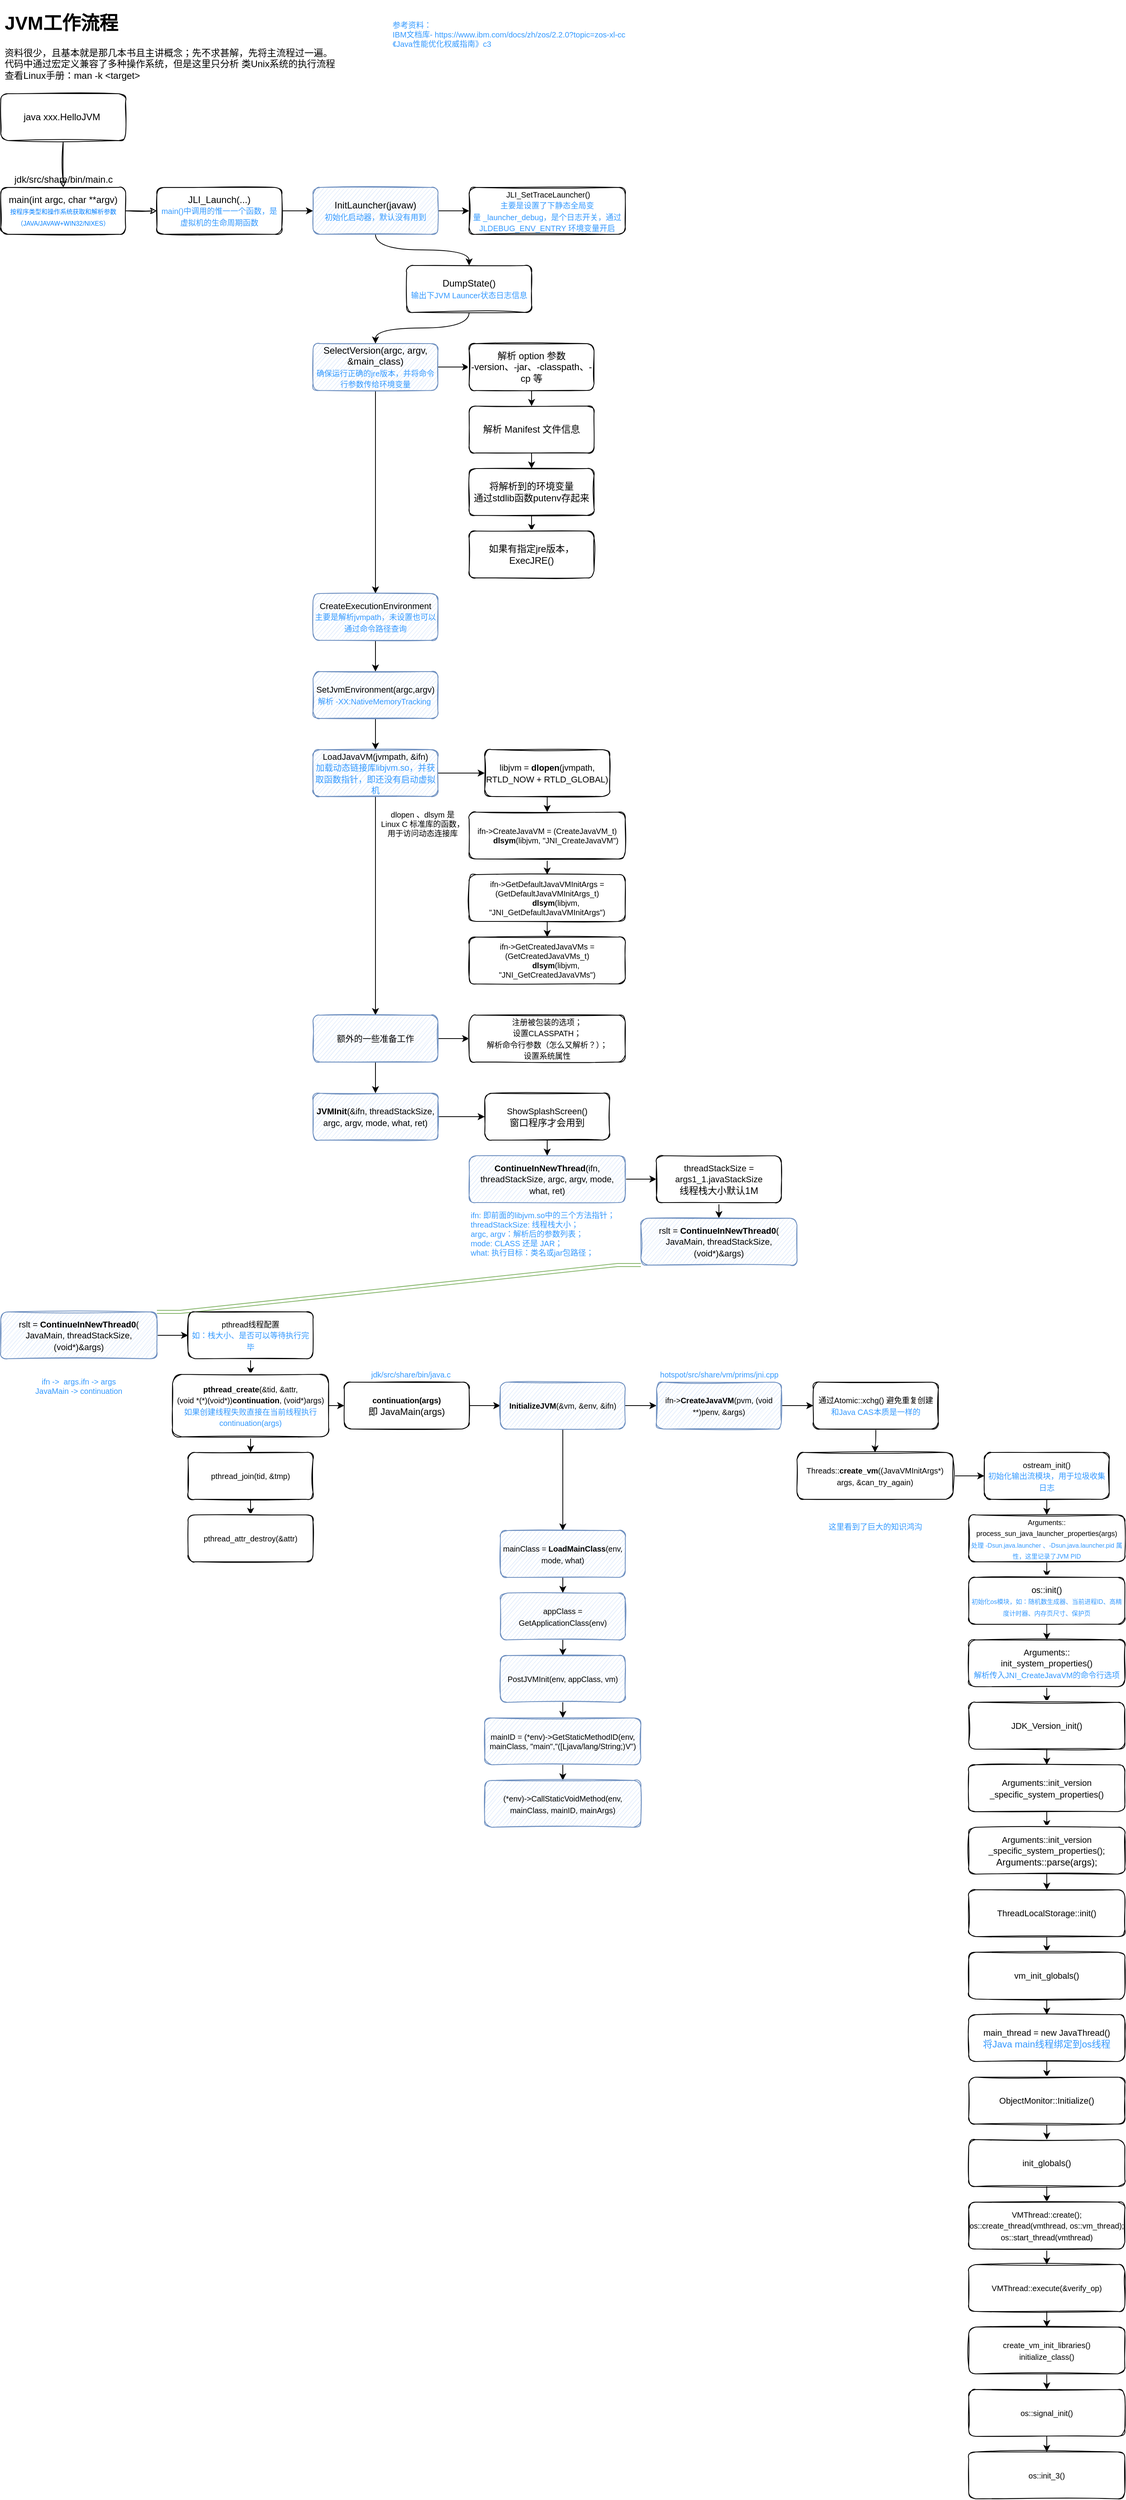 <mxfile version="16.1.2" type="device"><diagram id="MZvXR-Jxn0Bu9DOS_bJB" name="第 1 页"><mxGraphModel dx="1102" dy="905" grid="1" gridSize="10" guides="1" tooltips="1" connect="1" arrows="1" fold="1" page="1" pageScale="1" pageWidth="827" pageHeight="1169" math="0" shadow="0"><root><mxCell id="0"/><mxCell id="1" parent="0"/><mxCell id="g1zy_RDRD8Yh4zfDbjgS-3" value="" style="edgeStyle=orthogonalEdgeStyle;rounded=0;sketch=1;orthogonalLoop=1;jettySize=auto;html=1;" parent="1" source="g1zy_RDRD8Yh4zfDbjgS-1" target="g1zy_RDRD8Yh4zfDbjgS-2" edge="1"><mxGeometry relative="1" as="geometry"/></mxCell><mxCell id="g1zy_RDRD8Yh4zfDbjgS-1" value="main(int argc, char **argv)&lt;br&gt;&lt;font style=&quot;font-size: 8px&quot; color=&quot;#007fff&quot;&gt;按程序类型和操作系统获取和解析&lt;/font&gt;&lt;span style=&quot;color: rgb(0 , 127 , 255) ; font-size: 8px&quot;&gt;参数&lt;/span&gt;&lt;font style=&quot;font-size: 8px&quot; color=&quot;#007fff&quot;&gt;（JAVA/JAVAW+WIN32/NIXES）&lt;/font&gt;" style="rounded=1;whiteSpace=wrap;html=1;sketch=1;" parent="1" vertex="1"><mxGeometry x="40" y="240" width="160" height="60" as="geometry"/></mxCell><mxCell id="YcsfyQ-IzNQPGRHsgkO8-3" value="" style="edgeStyle=orthogonalEdgeStyle;rounded=0;orthogonalLoop=1;jettySize=auto;html=1;fontSize=10;fontColor=#3399FF;" parent="1" source="g1zy_RDRD8Yh4zfDbjgS-2" target="YcsfyQ-IzNQPGRHsgkO8-2" edge="1"><mxGeometry relative="1" as="geometry"/></mxCell><mxCell id="g1zy_RDRD8Yh4zfDbjgS-2" value="JLI_Launch(...)&lt;br&gt;&lt;font color=&quot;#3399ff&quot; style=&quot;font-size: 10px&quot;&gt;main()中调用的惟一一个函数，是虚拟机的生命周期函数&lt;/font&gt;" style="rounded=1;whiteSpace=wrap;html=1;sketch=1;" parent="1" vertex="1"><mxGeometry x="240" y="240" width="160" height="60" as="geometry"/></mxCell><mxCell id="g1zy_RDRD8Yh4zfDbjgS-4" value="jdk/src/share/bin/main.c" style="text;html=1;align=center;verticalAlign=middle;resizable=0;points=[];autosize=1;strokeColor=none;fillColor=none;" parent="1" vertex="1"><mxGeometry x="50" y="220" width="140" height="20" as="geometry"/></mxCell><mxCell id="g1zy_RDRD8Yh4zfDbjgS-8" style="edgeStyle=orthogonalEdgeStyle;rounded=0;sketch=1;orthogonalLoop=1;jettySize=auto;html=1;exitX=0.5;exitY=1;exitDx=0;exitDy=0;entryX=0.5;entryY=0;entryDx=0;entryDy=0;" parent="1" source="g1zy_RDRD8Yh4zfDbjgS-7" target="g1zy_RDRD8Yh4zfDbjgS-1" edge="1"><mxGeometry relative="1" as="geometry"/></mxCell><mxCell id="g1zy_RDRD8Yh4zfDbjgS-7" value="java xxx.HelloJVM&amp;nbsp;" style="rounded=1;whiteSpace=wrap;html=1;sketch=1;" parent="1" vertex="1"><mxGeometry x="40" y="120" width="160" height="60" as="geometry"/></mxCell><mxCell id="YcsfyQ-IzNQPGRHsgkO8-1" value="&lt;h1&gt;JVM工作流程&lt;/h1&gt;&lt;p&gt;资料很少，且基本就是那几本书且主讲概念；先不求甚解，先将主流程过一遍。&lt;br&gt;代码中通过宏定义兼容了多种操作系统，但是这里只分析 类Unix系统的执行流程&lt;br&gt;查看Linux手册：man -k &amp;lt;target&amp;gt;&lt;/p&gt;" style="text;html=1;strokeColor=none;fillColor=none;spacing=5;spacingTop=-20;whiteSpace=wrap;overflow=hidden;rounded=0;" parent="1" vertex="1"><mxGeometry x="40" y="10" width="480" height="100" as="geometry"/></mxCell><mxCell id="YcsfyQ-IzNQPGRHsgkO8-6" value="" style="edgeStyle=orthogonalEdgeStyle;rounded=0;orthogonalLoop=1;jettySize=auto;html=1;fontSize=10;fontColor=#3399FF;curved=1;" parent="1" source="YcsfyQ-IzNQPGRHsgkO8-2" target="YcsfyQ-IzNQPGRHsgkO8-5" edge="1"><mxGeometry relative="1" as="geometry"/></mxCell><mxCell id="YcsfyQ-IzNQPGRHsgkO8-8" value="" style="edgeStyle=orthogonalEdgeStyle;rounded=0;orthogonalLoop=1;jettySize=auto;html=1;fontSize=10;fontColor=#3399FF;" parent="1" source="YcsfyQ-IzNQPGRHsgkO8-2" target="YcsfyQ-IzNQPGRHsgkO8-7" edge="1"><mxGeometry relative="1" as="geometry"/></mxCell><mxCell id="YcsfyQ-IzNQPGRHsgkO8-2" value="InitLauncher(javaw)&lt;br&gt;&lt;font style=&quot;font-size: 10px&quot; color=&quot;#3399ff&quot;&gt;初始化启动器，默认没有用到&lt;/font&gt;" style="rounded=1;whiteSpace=wrap;html=1;sketch=1;fillColor=#dae8fc;strokeColor=#6c8ebf;" parent="1" vertex="1"><mxGeometry x="440" y="240" width="160" height="60" as="geometry"/></mxCell><mxCell id="YcsfyQ-IzNQPGRHsgkO8-10" value="" style="edgeStyle=orthogonalEdgeStyle;curved=1;rounded=0;orthogonalLoop=1;jettySize=auto;html=1;fontSize=10;fontColor=#3399FF;" parent="1" source="YcsfyQ-IzNQPGRHsgkO8-5" target="YcsfyQ-IzNQPGRHsgkO8-9" edge="1"><mxGeometry relative="1" as="geometry"/></mxCell><mxCell id="YcsfyQ-IzNQPGRHsgkO8-5" value="DumpState()&lt;br&gt;&lt;font color=&quot;#3399ff&quot; style=&quot;font-size: 10px&quot;&gt;输出下JVM Launcer状态日志信息&lt;/font&gt;" style="rounded=1;whiteSpace=wrap;html=1;sketch=1;" parent="1" vertex="1"><mxGeometry x="560" y="340" width="160" height="60" as="geometry"/></mxCell><mxCell id="YcsfyQ-IzNQPGRHsgkO8-7" value="&lt;font style=&quot;font-size: 10px&quot;&gt;&amp;nbsp;JLI_SetTraceLauncher()&lt;br&gt;&lt;font color=&quot;#3399ff&quot; style=&quot;font-size: 10px&quot;&gt;&lt;span&gt;主要是设置了下静态全局变量&amp;nbsp;&lt;/span&gt;&lt;span&gt;_launcher_debug，是个日志开关，通过&lt;/span&gt;&lt;span&gt;JLDEBUG_ENV_ENTRY 环境变量开启&lt;/span&gt;&lt;/font&gt;&lt;br&gt;&lt;/font&gt;" style="rounded=1;whiteSpace=wrap;html=1;sketch=1;" parent="1" vertex="1"><mxGeometry x="640" y="240" width="200" height="60" as="geometry"/></mxCell><mxCell id="vmt3SWiiZH9HIPVWlr9v-2" value="" style="edgeStyle=orthogonalEdgeStyle;rounded=0;orthogonalLoop=1;jettySize=auto;html=1;curved=1;" edge="1" parent="1" source="YcsfyQ-IzNQPGRHsgkO8-9" target="vmt3SWiiZH9HIPVWlr9v-1"><mxGeometry relative="1" as="geometry"/></mxCell><mxCell id="vmt3SWiiZH9HIPVWlr9v-10" value="" style="edgeStyle=orthogonalEdgeStyle;curved=1;rounded=0;orthogonalLoop=1;jettySize=auto;html=1;" edge="1" parent="1" source="YcsfyQ-IzNQPGRHsgkO8-9" target="vmt3SWiiZH9HIPVWlr9v-9"><mxGeometry relative="1" as="geometry"/></mxCell><mxCell id="YcsfyQ-IzNQPGRHsgkO8-9" value="SelectVersion(argc, argv, &amp;amp;main_class)&lt;br&gt;&lt;font color=&quot;#3399ff&quot;&gt;&lt;span style=&quot;font-size: 10px&quot;&gt;确保运行正确的jre版本，并将命令行参数传给环境变量&lt;/span&gt;&lt;/font&gt;" style="rounded=1;whiteSpace=wrap;html=1;sketch=1;fillColor=#dae8fc;strokeColor=#6c8ebf;" parent="1" vertex="1"><mxGeometry x="440" y="440" width="160" height="60" as="geometry"/></mxCell><mxCell id="vmt3SWiiZH9HIPVWlr9v-4" value="" style="edgeStyle=orthogonalEdgeStyle;rounded=0;orthogonalLoop=1;jettySize=auto;html=1;curved=1;" edge="1" parent="1" source="vmt3SWiiZH9HIPVWlr9v-1" target="vmt3SWiiZH9HIPVWlr9v-3"><mxGeometry relative="1" as="geometry"/></mxCell><mxCell id="vmt3SWiiZH9HIPVWlr9v-1" value="解析 option 参数&lt;br&gt;-version、-jar、-classpath、-cp 等" style="rounded=1;whiteSpace=wrap;html=1;sketch=1;" vertex="1" parent="1"><mxGeometry x="640" y="440" width="160" height="60" as="geometry"/></mxCell><mxCell id="vmt3SWiiZH9HIPVWlr9v-6" value="" style="edgeStyle=orthogonalEdgeStyle;curved=1;rounded=0;orthogonalLoop=1;jettySize=auto;html=1;" edge="1" parent="1" source="vmt3SWiiZH9HIPVWlr9v-3" target="vmt3SWiiZH9HIPVWlr9v-5"><mxGeometry relative="1" as="geometry"/></mxCell><mxCell id="vmt3SWiiZH9HIPVWlr9v-3" value="解析 Manifest 文件信息" style="rounded=1;whiteSpace=wrap;html=1;sketch=1;" vertex="1" parent="1"><mxGeometry x="640" y="520" width="160" height="60" as="geometry"/></mxCell><mxCell id="vmt3SWiiZH9HIPVWlr9v-8" value="" style="edgeStyle=orthogonalEdgeStyle;curved=1;rounded=0;orthogonalLoop=1;jettySize=auto;html=1;" edge="1" parent="1" source="vmt3SWiiZH9HIPVWlr9v-5" target="vmt3SWiiZH9HIPVWlr9v-7"><mxGeometry relative="1" as="geometry"/></mxCell><mxCell id="vmt3SWiiZH9HIPVWlr9v-5" value="将解析到的环境变量&lt;br&gt;通过stdlib函数putenv存起来" style="rounded=1;whiteSpace=wrap;html=1;sketch=1;" vertex="1" parent="1"><mxGeometry x="640" y="600" width="160" height="60" as="geometry"/></mxCell><mxCell id="vmt3SWiiZH9HIPVWlr9v-7" value="如果有指定jre版本，ExecJRE()" style="rounded=1;whiteSpace=wrap;html=1;sketch=1;" vertex="1" parent="1"><mxGeometry x="640" y="680" width="160" height="60" as="geometry"/></mxCell><mxCell id="vmt3SWiiZH9HIPVWlr9v-12" value="" style="edgeStyle=orthogonalEdgeStyle;curved=1;rounded=0;orthogonalLoop=1;jettySize=auto;html=1;fontSize=11;" edge="1" parent="1" source="vmt3SWiiZH9HIPVWlr9v-9" target="vmt3SWiiZH9HIPVWlr9v-11"><mxGeometry relative="1" as="geometry"/></mxCell><mxCell id="vmt3SWiiZH9HIPVWlr9v-9" value="&lt;font&gt;&lt;span style=&quot;font-size: 11px&quot;&gt;CreateExecutionEnvironment&lt;/span&gt;&lt;br&gt;&lt;font color=&quot;#3399ff&quot; style=&quot;font-size: 10px&quot;&gt;主要是解析jvmpath，未设置也可以通过命令路径查询&lt;/font&gt;&lt;br&gt;&lt;/font&gt;" style="rounded=1;whiteSpace=wrap;html=1;sketch=1;fillColor=#dae8fc;strokeColor=#6c8ebf;" vertex="1" parent="1"><mxGeometry x="440" y="760" width="160" height="60" as="geometry"/></mxCell><mxCell id="vmt3SWiiZH9HIPVWlr9v-14" value="" style="edgeStyle=orthogonalEdgeStyle;curved=1;rounded=0;orthogonalLoop=1;jettySize=auto;html=1;fontSize=11;" edge="1" parent="1" source="vmt3SWiiZH9HIPVWlr9v-11" target="vmt3SWiiZH9HIPVWlr9v-13"><mxGeometry relative="1" as="geometry"/></mxCell><mxCell id="vmt3SWiiZH9HIPVWlr9v-11" value="&lt;font style=&quot;font-size: 10px&quot;&gt;&lt;font style=&quot;font-size: 10px&quot;&gt;&lt;span style=&quot;font-size: 11px&quot;&gt;SetJvmEnvironment(argc,argv)&lt;br&gt;&lt;/span&gt;&lt;font color=&quot;#3399ff&quot; style=&quot;font-size: 10px&quot;&gt;&lt;span&gt;解析&amp;nbsp;&lt;/span&gt;&lt;/font&gt;&lt;/font&gt;&lt;font color=&quot;#3399ff&quot; style=&quot;font-size: 10px&quot;&gt;&lt;span&gt;-XX:NativeMemoryTracking&amp;nbsp;&lt;/span&gt;&lt;/font&gt;&lt;br&gt;&lt;/font&gt;" style="rounded=1;whiteSpace=wrap;html=1;sketch=1;fillColor=#dae8fc;strokeColor=#6c8ebf;" vertex="1" parent="1"><mxGeometry x="440" y="860" width="160" height="60" as="geometry"/></mxCell><mxCell id="vmt3SWiiZH9HIPVWlr9v-16" value="" style="edgeStyle=orthogonalEdgeStyle;curved=1;rounded=0;orthogonalLoop=1;jettySize=auto;html=1;fontSize=11;" edge="1" parent="1" source="vmt3SWiiZH9HIPVWlr9v-13" target="vmt3SWiiZH9HIPVWlr9v-15"><mxGeometry relative="1" as="geometry"/></mxCell><mxCell id="vmt3SWiiZH9HIPVWlr9v-22" value="" style="edgeStyle=orthogonalEdgeStyle;curved=1;rounded=0;orthogonalLoop=1;jettySize=auto;html=1;fontSize=10;" edge="1" parent="1" source="vmt3SWiiZH9HIPVWlr9v-13" target="vmt3SWiiZH9HIPVWlr9v-21"><mxGeometry relative="1" as="geometry"/></mxCell><mxCell id="vmt3SWiiZH9HIPVWlr9v-13" value="&lt;font&gt;&lt;font&gt;&lt;span style=&quot;font-size: 11px&quot;&gt;LoadJavaVM(jvmpath, &amp;amp;ifn)&lt;/span&gt;&lt;br&gt;&lt;/font&gt;&lt;font color=&quot;#3399ff&quot;&gt;&lt;span style=&quot;font-size: 11px&quot;&gt;加载动态链接库libjvm.so，并获取函数指针，即还没有启动虚拟机&lt;/span&gt;&lt;/font&gt;&lt;br&gt;&lt;/font&gt;" style="rounded=1;whiteSpace=wrap;html=1;sketch=1;fillColor=#dae8fc;strokeColor=#6c8ebf;" vertex="1" parent="1"><mxGeometry x="440" y="960" width="160" height="60" as="geometry"/></mxCell><mxCell id="vmt3SWiiZH9HIPVWlr9v-18" value="" style="edgeStyle=orthogonalEdgeStyle;curved=1;rounded=0;orthogonalLoop=1;jettySize=auto;html=1;fontSize=11;" edge="1" parent="1" source="vmt3SWiiZH9HIPVWlr9v-15" target="vmt3SWiiZH9HIPVWlr9v-17"><mxGeometry relative="1" as="geometry"/></mxCell><mxCell id="vmt3SWiiZH9HIPVWlr9v-20" value="" style="edgeStyle=orthogonalEdgeStyle;curved=1;rounded=0;orthogonalLoop=1;jettySize=auto;html=1;fontSize=11;" edge="1" parent="1" source="vmt3SWiiZH9HIPVWlr9v-15" target="vmt3SWiiZH9HIPVWlr9v-19"><mxGeometry relative="1" as="geometry"/></mxCell><mxCell id="vmt3SWiiZH9HIPVWlr9v-15" value="&lt;font&gt;&lt;span style=&quot;font-size: 11px&quot;&gt;额外的一些准备工作&lt;/span&gt;&lt;br&gt;&lt;/font&gt;" style="rounded=1;whiteSpace=wrap;html=1;sketch=1;fillColor=#dae8fc;strokeColor=#6c8ebf;" vertex="1" parent="1"><mxGeometry x="440" y="1300" width="160" height="60" as="geometry"/></mxCell><mxCell id="vmt3SWiiZH9HIPVWlr9v-32" value="" style="edgeStyle=orthogonalEdgeStyle;curved=1;rounded=0;orthogonalLoop=1;jettySize=auto;html=1;fontSize=10;" edge="1" parent="1" source="vmt3SWiiZH9HIPVWlr9v-17" target="vmt3SWiiZH9HIPVWlr9v-31"><mxGeometry relative="1" as="geometry"/></mxCell><mxCell id="vmt3SWiiZH9HIPVWlr9v-17" value="&lt;font&gt;&lt;span style=&quot;font-size: 11px&quot;&gt;&lt;b&gt;JVMInit&lt;/b&gt;(&amp;amp;ifn, threadStackSize, argc, argv, mode, what, ret)&lt;/span&gt;&lt;br&gt;&lt;/font&gt;" style="rounded=1;whiteSpace=wrap;html=1;sketch=1;fillColor=#dae8fc;strokeColor=#6c8ebf;" vertex="1" parent="1"><mxGeometry x="440" y="1400" width="160" height="60" as="geometry"/></mxCell><mxCell id="vmt3SWiiZH9HIPVWlr9v-19" value="&lt;font style=&quot;font-size: 10px&quot;&gt;&lt;span&gt;注册被包装的选项；&lt;br&gt;&lt;/span&gt;设置CLASSPATH；&lt;br&gt;解析命令行参数（怎么又解析？）；&lt;br&gt;设置系统属性&lt;br&gt;&lt;/font&gt;" style="rounded=1;whiteSpace=wrap;html=1;sketch=1;" vertex="1" parent="1"><mxGeometry x="640" y="1300" width="200" height="60" as="geometry"/></mxCell><mxCell id="vmt3SWiiZH9HIPVWlr9v-24" value="" style="edgeStyle=orthogonalEdgeStyle;curved=1;rounded=0;orthogonalLoop=1;jettySize=auto;html=1;fontSize=10;" edge="1" parent="1" source="vmt3SWiiZH9HIPVWlr9v-21" target="vmt3SWiiZH9HIPVWlr9v-23"><mxGeometry relative="1" as="geometry"/></mxCell><mxCell id="vmt3SWiiZH9HIPVWlr9v-21" value="&lt;font&gt;&lt;span style=&quot;font-size: 11px&quot;&gt;libjvm = &lt;b&gt;dlopen&lt;/b&gt;(jvmpath, RTLD_NOW + RTLD_GLOBAL)&lt;/span&gt;&lt;br&gt;&lt;/font&gt;" style="rounded=1;whiteSpace=wrap;html=1;sketch=1;" vertex="1" parent="1"><mxGeometry x="660" y="960" width="160" height="60" as="geometry"/></mxCell><mxCell id="vmt3SWiiZH9HIPVWlr9v-26" value="" style="edgeStyle=orthogonalEdgeStyle;curved=1;rounded=0;orthogonalLoop=1;jettySize=auto;html=1;fontSize=10;" edge="1" parent="1" source="vmt3SWiiZH9HIPVWlr9v-23" target="vmt3SWiiZH9HIPVWlr9v-25"><mxGeometry relative="1" as="geometry"/></mxCell><mxCell id="vmt3SWiiZH9HIPVWlr9v-23" value="&lt;font style=&quot;font-size: 10px&quot;&gt;&lt;div&gt;ifn-&amp;gt;CreateJavaVM = (CreateJavaVM_t)&lt;/div&gt;&lt;div&gt;&amp;nbsp; &amp;nbsp; &amp;nbsp; &amp;nbsp; &lt;b&gt;dlsym&lt;/b&gt;(libjvm, &quot;JNI_CreateJavaVM&quot;)&lt;/div&gt;&lt;/font&gt;" style="rounded=1;whiteSpace=wrap;html=1;sketch=1;" vertex="1" parent="1"><mxGeometry x="640" y="1040" width="200" height="60" as="geometry"/></mxCell><mxCell id="vmt3SWiiZH9HIPVWlr9v-29" value="" style="edgeStyle=orthogonalEdgeStyle;curved=1;rounded=0;orthogonalLoop=1;jettySize=auto;html=1;fontSize=10;" edge="1" parent="1" source="vmt3SWiiZH9HIPVWlr9v-25" target="vmt3SWiiZH9HIPVWlr9v-28"><mxGeometry relative="1" as="geometry"/></mxCell><mxCell id="vmt3SWiiZH9HIPVWlr9v-25" value="&lt;font style=&quot;font-size: 10px&quot;&gt;&lt;div&gt;ifn-&amp;gt;GetDefaultJavaVMInitArgs = (GetDefaultJavaVMInitArgs_t)&lt;/div&gt;&lt;div&gt;&amp;nbsp; &amp;nbsp; &amp;nbsp; &amp;nbsp; &lt;b&gt;dlsym&lt;/b&gt;(libjvm, &quot;JNI_GetDefaultJavaVMInitArgs&quot;)&lt;/div&gt;&lt;/font&gt;" style="rounded=1;whiteSpace=wrap;html=1;sketch=1;" vertex="1" parent="1"><mxGeometry x="640" y="1120" width="200" height="60" as="geometry"/></mxCell><mxCell id="vmt3SWiiZH9HIPVWlr9v-28" value="&lt;font style=&quot;font-size: 10px&quot;&gt;&lt;div&gt;ifn-&amp;gt;GetCreatedJavaVMs = (GetCreatedJavaVMs_t)&lt;/div&gt;&lt;div&gt;&amp;nbsp; &amp;nbsp; &amp;nbsp; &amp;nbsp; &lt;b&gt;dlsym&lt;/b&gt;(libjvm, &quot;JNI_GetCreatedJavaVMs&quot;)&lt;/div&gt;&lt;/font&gt;" style="rounded=1;whiteSpace=wrap;html=1;sketch=1;" vertex="1" parent="1"><mxGeometry x="640" y="1200" width="200" height="60" as="geometry"/></mxCell><mxCell id="vmt3SWiiZH9HIPVWlr9v-30" value="dlopen 、dlsym 是&lt;br&gt;Linux C 标准库的函数，&lt;br&gt;用于访问动态连接库" style="text;html=1;align=center;verticalAlign=middle;resizable=0;points=[];autosize=1;strokeColor=none;fillColor=none;fontSize=10;" vertex="1" parent="1"><mxGeometry x="520" y="1035" width="120" height="40" as="geometry"/></mxCell><mxCell id="vmt3SWiiZH9HIPVWlr9v-34" value="" style="edgeStyle=orthogonalEdgeStyle;curved=1;rounded=0;orthogonalLoop=1;jettySize=auto;html=1;fontSize=10;" edge="1" parent="1" source="vmt3SWiiZH9HIPVWlr9v-31" target="vmt3SWiiZH9HIPVWlr9v-33"><mxGeometry relative="1" as="geometry"/></mxCell><mxCell id="vmt3SWiiZH9HIPVWlr9v-31" value="&lt;font&gt;&lt;span style=&quot;font-size: 11px&quot;&gt;ShowSplashScreen()&lt;br&gt;&lt;/span&gt;窗口程序才会用到&lt;br&gt;&lt;/font&gt;" style="rounded=1;whiteSpace=wrap;html=1;sketch=1;" vertex="1" parent="1"><mxGeometry x="660" y="1400" width="160" height="60" as="geometry"/></mxCell><mxCell id="vmt3SWiiZH9HIPVWlr9v-36" value="" style="edgeStyle=orthogonalEdgeStyle;curved=1;rounded=0;orthogonalLoop=1;jettySize=auto;html=1;fontSize=10;" edge="1" parent="1" source="vmt3SWiiZH9HIPVWlr9v-33" target="vmt3SWiiZH9HIPVWlr9v-35"><mxGeometry relative="1" as="geometry"/></mxCell><mxCell id="vmt3SWiiZH9HIPVWlr9v-33" value="&lt;font&gt;&lt;span style=&quot;font-size: 11px&quot;&gt;&lt;b&gt;ContinueInNewThread&lt;/b&gt;(ifn, threadStackSize, argc, argv, mode, what, ret)&lt;/span&gt;&lt;br&gt;&lt;/font&gt;" style="rounded=1;whiteSpace=wrap;html=1;sketch=1;fillColor=#dae8fc;strokeColor=#6c8ebf;" vertex="1" parent="1"><mxGeometry x="640" y="1480" width="200" height="60" as="geometry"/></mxCell><mxCell id="vmt3SWiiZH9HIPVWlr9v-39" value="" style="edgeStyle=orthogonalEdgeStyle;curved=1;rounded=0;orthogonalLoop=1;jettySize=auto;html=1;fontSize=10;fontColor=#3399FF;" edge="1" parent="1" source="vmt3SWiiZH9HIPVWlr9v-35" target="vmt3SWiiZH9HIPVWlr9v-38"><mxGeometry relative="1" as="geometry"/></mxCell><mxCell id="vmt3SWiiZH9HIPVWlr9v-35" value="&lt;font&gt;&lt;span style=&quot;font-size: 11px&quot;&gt;threadStackSize = args1_1.javaStackSize&lt;br&gt;&lt;/span&gt;线程栈大小默认1M&lt;br&gt;&lt;/font&gt;" style="rounded=1;whiteSpace=wrap;html=1;sketch=1;" vertex="1" parent="1"><mxGeometry x="880" y="1480" width="160" height="60" as="geometry"/></mxCell><mxCell id="vmt3SWiiZH9HIPVWlr9v-37" value="&lt;font color=&quot;#3399ff&quot;&gt;ifn: 即前面的libjvm.so中的三个方法指针；&lt;br&gt;threadStackSize: 线程栈大小；&lt;br&gt;argc, argv：解析后的参数列表；&lt;br&gt;mode: CLASS 还是 JAR；&lt;br&gt;what: 执行目标：类名或jar包路径；&lt;/font&gt;" style="text;html=1;strokeColor=none;fillColor=none;align=left;verticalAlign=middle;whiteSpace=wrap;rounded=0;fontSize=10;" vertex="1" parent="1"><mxGeometry x="640" y="1540" width="200" height="80" as="geometry"/></mxCell><mxCell id="vmt3SWiiZH9HIPVWlr9v-41" style="edgeStyle=entityRelationEdgeStyle;rounded=0;orthogonalLoop=1;jettySize=auto;html=1;exitX=0;exitY=1;exitDx=0;exitDy=0;entryX=1;entryY=0;entryDx=0;entryDy=0;fontSize=10;fontColor=#3399FF;shape=link;fillColor=#d5e8d4;strokeColor=#82b366;" edge="1" parent="1" source="vmt3SWiiZH9HIPVWlr9v-38" target="vmt3SWiiZH9HIPVWlr9v-40"><mxGeometry relative="1" as="geometry"/></mxCell><mxCell id="vmt3SWiiZH9HIPVWlr9v-38" value="&lt;font&gt;&lt;span style=&quot;font-size: 11px&quot;&gt;rslt = &lt;b&gt;ContinueInNewThread0&lt;/b&gt;(&lt;br&gt;JavaMain, threadStackSize, (void*)&amp;amp;args)&lt;/span&gt;&lt;br&gt;&lt;/font&gt;" style="rounded=1;whiteSpace=wrap;html=1;sketch=1;fillColor=#dae8fc;strokeColor=#6c8ebf;" vertex="1" parent="1"><mxGeometry x="860" y="1560" width="200" height="60" as="geometry"/></mxCell><mxCell id="vmt3SWiiZH9HIPVWlr9v-44" value="" style="edgeStyle=orthogonalEdgeStyle;rounded=0;orthogonalLoop=1;jettySize=auto;html=1;fontSize=10;fontColor=#3399FF;curved=1;" edge="1" parent="1" source="vmt3SWiiZH9HIPVWlr9v-40" target="vmt3SWiiZH9HIPVWlr9v-43"><mxGeometry relative="1" as="geometry"/></mxCell><mxCell id="vmt3SWiiZH9HIPVWlr9v-40" value="&lt;font&gt;&lt;span style=&quot;font-size: 11px&quot;&gt;rslt = &lt;b&gt;ContinueInNewThread0&lt;/b&gt;(&lt;br&gt;JavaMain, threadStackSize, (void*)&amp;amp;args)&lt;/span&gt;&lt;br&gt;&lt;/font&gt;" style="rounded=1;whiteSpace=wrap;html=1;sketch=1;fillColor=#dae8fc;strokeColor=#6c8ebf;" vertex="1" parent="1"><mxGeometry x="40" y="1680" width="200" height="60" as="geometry"/></mxCell><mxCell id="vmt3SWiiZH9HIPVWlr9v-51" value="" style="edgeStyle=orthogonalEdgeStyle;curved=1;rounded=0;orthogonalLoop=1;jettySize=auto;html=1;fontSize=10;fontColor=#3399FF;" edge="1" parent="1" source="vmt3SWiiZH9HIPVWlr9v-43" target="vmt3SWiiZH9HIPVWlr9v-50"><mxGeometry relative="1" as="geometry"/></mxCell><mxCell id="vmt3SWiiZH9HIPVWlr9v-43" value="&lt;font style=&quot;font-size: 10px&quot;&gt;&lt;span&gt;pthread线程配置&lt;br&gt;&lt;/span&gt;&lt;font color=&quot;#3399ff&quot;&gt;如：栈大小、是否可以等待执行完毕&lt;/font&gt;&lt;br&gt;&lt;/font&gt;" style="rounded=1;whiteSpace=wrap;html=1;sketch=1;" vertex="1" parent="1"><mxGeometry x="280" y="1680" width="160" height="60" as="geometry"/></mxCell><mxCell id="vmt3SWiiZH9HIPVWlr9v-47" value="参考资料：&lt;br&gt;IBM文档库- https://www.ibm.com/docs/zh/zos/2.2.0?topic=zos-xl-cc&lt;br&gt;《Java性能优化权威指南》c3" style="text;html=1;strokeColor=none;fillColor=none;align=left;verticalAlign=top;whiteSpace=wrap;rounded=0;fontSize=10;fontColor=#3399FF;" vertex="1" parent="1"><mxGeometry x="540" y="20" width="420" height="100" as="geometry"/></mxCell><mxCell id="vmt3SWiiZH9HIPVWlr9v-53" value="" style="edgeStyle=orthogonalEdgeStyle;curved=1;rounded=0;orthogonalLoop=1;jettySize=auto;html=1;fontSize=10;fontColor=#3399FF;" edge="1" parent="1" source="vmt3SWiiZH9HIPVWlr9v-50" target="vmt3SWiiZH9HIPVWlr9v-52"><mxGeometry relative="1" as="geometry"/></mxCell><mxCell id="vmt3SWiiZH9HIPVWlr9v-58" value="" style="edgeStyle=orthogonalEdgeStyle;curved=1;rounded=0;orthogonalLoop=1;jettySize=auto;html=1;fontSize=10;fontColor=#3399FF;" edge="1" parent="1" source="vmt3SWiiZH9HIPVWlr9v-50" target="vmt3SWiiZH9HIPVWlr9v-57"><mxGeometry relative="1" as="geometry"/></mxCell><mxCell id="vmt3SWiiZH9HIPVWlr9v-50" value="&lt;font&gt;&lt;span style=&quot;font-size: 10px&quot;&gt;&lt;b&gt;pthread_create&lt;/b&gt;(&amp;amp;tid, &amp;amp;attr, &lt;br&gt;(void *(*)(void*))&lt;b&gt;continuation&lt;/b&gt;, (void*)args)&lt;br&gt;&lt;/span&gt;&lt;font color=&quot;#3399ff&quot; style=&quot;font-size: 10px&quot;&gt;如果创建线程失败直接在当前线程执行 continuation(args)&lt;/font&gt;&lt;br&gt;&lt;/font&gt;" style="rounded=1;whiteSpace=wrap;html=1;sketch=1;" vertex="1" parent="1"><mxGeometry x="260" y="1760" width="200" height="80" as="geometry"/></mxCell><mxCell id="vmt3SWiiZH9HIPVWlr9v-55" value="" style="edgeStyle=orthogonalEdgeStyle;curved=1;rounded=0;orthogonalLoop=1;jettySize=auto;html=1;fontSize=10;fontColor=#3399FF;" edge="1" parent="1" source="vmt3SWiiZH9HIPVWlr9v-52" target="vmt3SWiiZH9HIPVWlr9v-54"><mxGeometry relative="1" as="geometry"/></mxCell><mxCell id="vmt3SWiiZH9HIPVWlr9v-52" value="&lt;font&gt;&lt;span style=&quot;font-size: 10px&quot;&gt;pthread_join(tid, &amp;amp;tmp)&lt;/span&gt;&lt;br&gt;&lt;/font&gt;" style="rounded=1;whiteSpace=wrap;html=1;sketch=1;" vertex="1" parent="1"><mxGeometry x="280" y="1860" width="160" height="60" as="geometry"/></mxCell><mxCell id="vmt3SWiiZH9HIPVWlr9v-54" value="&lt;font&gt;&lt;span style=&quot;font-size: 10px&quot;&gt;pthread_attr_destroy(&amp;amp;attr)&lt;/span&gt;&lt;br&gt;&lt;/font&gt;" style="rounded=1;whiteSpace=wrap;html=1;sketch=1;" vertex="1" parent="1"><mxGeometry x="280" y="1940" width="160" height="60" as="geometry"/></mxCell><mxCell id="vmt3SWiiZH9HIPVWlr9v-56" value="ifn -&amp;gt;&amp;nbsp; args.ifn -&amp;gt; args&lt;br&gt;JavaMain -&amp;gt; continuation" style="text;html=1;strokeColor=none;fillColor=none;align=center;verticalAlign=middle;whiteSpace=wrap;rounded=0;fontSize=10;fontColor=#3399FF;" vertex="1" parent="1"><mxGeometry x="40" y="1760" width="200" height="30" as="geometry"/></mxCell><mxCell id="vmt3SWiiZH9HIPVWlr9v-60" value="" style="edgeStyle=orthogonalEdgeStyle;curved=1;rounded=0;orthogonalLoop=1;jettySize=auto;html=1;fontSize=10;fontColor=#3399FF;" edge="1" parent="1" source="vmt3SWiiZH9HIPVWlr9v-57" target="vmt3SWiiZH9HIPVWlr9v-59"><mxGeometry relative="1" as="geometry"/></mxCell><mxCell id="vmt3SWiiZH9HIPVWlr9v-57" value="&lt;font&gt;&lt;span style=&quot;font-size: 10px&quot;&gt;&lt;b&gt;continuation(args)&lt;br&gt;&lt;/b&gt;&lt;/span&gt;即 JavaMain(args)&lt;br&gt;&lt;/font&gt;" style="rounded=1;whiteSpace=wrap;html=1;sketch=1;" vertex="1" parent="1"><mxGeometry x="480" y="1770" width="160" height="60" as="geometry"/></mxCell><mxCell id="vmt3SWiiZH9HIPVWlr9v-63" value="" style="edgeStyle=orthogonalEdgeStyle;curved=1;rounded=0;orthogonalLoop=1;jettySize=auto;html=1;fontSize=10;fontColor=#3399FF;" edge="1" parent="1" source="vmt3SWiiZH9HIPVWlr9v-59" target="vmt3SWiiZH9HIPVWlr9v-62"><mxGeometry relative="1" as="geometry"/></mxCell><mxCell id="vmt3SWiiZH9HIPVWlr9v-70" value="" style="edgeStyle=orthogonalEdgeStyle;curved=1;rounded=0;orthogonalLoop=1;jettySize=auto;html=1;fontSize=10;fontColor=#3399FF;" edge="1" parent="1" source="vmt3SWiiZH9HIPVWlr9v-59" target="vmt3SWiiZH9HIPVWlr9v-69"><mxGeometry relative="1" as="geometry"/></mxCell><mxCell id="vmt3SWiiZH9HIPVWlr9v-59" value="&lt;font&gt;&lt;span style=&quot;font-size: 10px&quot;&gt;&lt;b&gt;InitializeJVM&lt;/b&gt;(&amp;amp;vm, &amp;amp;env, &amp;amp;ifn)&lt;/span&gt;&lt;br&gt;&lt;/font&gt;" style="rounded=1;whiteSpace=wrap;html=1;sketch=1;fillColor=#dae8fc;strokeColor=#6c8ebf;" vertex="1" parent="1"><mxGeometry x="680" y="1770" width="160" height="60" as="geometry"/></mxCell><mxCell id="vmt3SWiiZH9HIPVWlr9v-61" value="jdk/src/share/bin/java.c" style="text;html=1;align=center;verticalAlign=middle;resizable=0;points=[];autosize=1;strokeColor=none;fillColor=none;fontSize=10;fontColor=#3399FF;" vertex="1" parent="1"><mxGeometry x="500" y="1750" width="130" height="20" as="geometry"/></mxCell><mxCell id="vmt3SWiiZH9HIPVWlr9v-66" value="" style="edgeStyle=orthogonalEdgeStyle;curved=1;rounded=0;orthogonalLoop=1;jettySize=auto;html=1;fontSize=10;fontColor=#3399FF;" edge="1" parent="1" source="vmt3SWiiZH9HIPVWlr9v-62" target="vmt3SWiiZH9HIPVWlr9v-65"><mxGeometry relative="1" as="geometry"/></mxCell><mxCell id="vmt3SWiiZH9HIPVWlr9v-62" value="&lt;font&gt;&lt;span style=&quot;font-size: 10px&quot;&gt;ifn-&amp;gt;&lt;b&gt;CreateJavaVM&lt;/b&gt;(pvm, (void **)penv, &amp;amp;args)&lt;/span&gt;&lt;br&gt;&lt;/font&gt;" style="rounded=1;whiteSpace=wrap;html=1;sketch=1;fillColor=#dae8fc;strokeColor=#6c8ebf;" vertex="1" parent="1"><mxGeometry x="880" y="1770" width="160" height="60" as="geometry"/></mxCell><mxCell id="vmt3SWiiZH9HIPVWlr9v-64" value="hotspot/src/share/vm/prims/jni.cpp" style="text;html=1;align=center;verticalAlign=middle;resizable=0;points=[];autosize=1;strokeColor=none;fillColor=none;fontSize=10;fontColor=#3399FF;" vertex="1" parent="1"><mxGeometry x="870" y="1750" width="180" height="20" as="geometry"/></mxCell><mxCell id="vmt3SWiiZH9HIPVWlr9v-68" value="" style="edgeStyle=orthogonalEdgeStyle;curved=1;rounded=0;orthogonalLoop=1;jettySize=auto;html=1;fontSize=10;fontColor=#3399FF;" edge="1" parent="1" source="vmt3SWiiZH9HIPVWlr9v-65" target="vmt3SWiiZH9HIPVWlr9v-67"><mxGeometry relative="1" as="geometry"/></mxCell><mxCell id="vmt3SWiiZH9HIPVWlr9v-65" value="&lt;font style=&quot;font-size: 10px&quot;&gt;&lt;span&gt;通过Atomic::xchg() 避免重复创建&lt;br&gt;&lt;/span&gt;&lt;font color=&quot;#3399ff&quot;&gt;和Java CAS本质是一样的&lt;/font&gt;&lt;br&gt;&lt;/font&gt;" style="rounded=1;whiteSpace=wrap;html=1;sketch=1;" vertex="1" parent="1"><mxGeometry x="1081" y="1770" width="160" height="60" as="geometry"/></mxCell><mxCell id="vmt3SWiiZH9HIPVWlr9v-72" value="" style="edgeStyle=orthogonalEdgeStyle;curved=1;rounded=0;orthogonalLoop=1;jettySize=auto;html=1;fontSize=10;fontColor=#3399FF;" edge="1" parent="1" source="vmt3SWiiZH9HIPVWlr9v-67" target="vmt3SWiiZH9HIPVWlr9v-71"><mxGeometry relative="1" as="geometry"/></mxCell><mxCell id="vmt3SWiiZH9HIPVWlr9v-67" value="&lt;font&gt;&lt;span style=&quot;font-size: 10px&quot;&gt;Threads::&lt;b&gt;create_vm&lt;/b&gt;((JavaVMInitArgs*) args, &amp;amp;can_try_again)&lt;/span&gt;&lt;br&gt;&lt;/font&gt;" style="rounded=1;whiteSpace=wrap;html=1;sketch=1;" vertex="1" parent="1"><mxGeometry x="1060" y="1860" width="200" height="60" as="geometry"/></mxCell><mxCell id="vmt3SWiiZH9HIPVWlr9v-108" value="" style="edgeStyle=orthogonalEdgeStyle;curved=1;rounded=0;orthogonalLoop=1;jettySize=auto;html=1;fontSize=10;fontColor=#3399FF;" edge="1" parent="1" source="vmt3SWiiZH9HIPVWlr9v-69" target="vmt3SWiiZH9HIPVWlr9v-107"><mxGeometry relative="1" as="geometry"/></mxCell><mxCell id="vmt3SWiiZH9HIPVWlr9v-69" value="&lt;font&gt;&lt;font style=&quot;font-size: 10px&quot;&gt;mainClass = &lt;b&gt;LoadMainClass&lt;/b&gt;(env, mode, what)&lt;/font&gt;&lt;br&gt;&lt;/font&gt;" style="rounded=1;whiteSpace=wrap;html=1;sketch=1;fillColor=#dae8fc;strokeColor=#6c8ebf;" vertex="1" parent="1"><mxGeometry x="680" y="1960" width="160" height="60" as="geometry"/></mxCell><mxCell id="vmt3SWiiZH9HIPVWlr9v-74" value="" style="edgeStyle=orthogonalEdgeStyle;curved=1;rounded=0;orthogonalLoop=1;jettySize=auto;html=1;fontSize=10;fontColor=#3399FF;" edge="1" parent="1" source="vmt3SWiiZH9HIPVWlr9v-71" target="vmt3SWiiZH9HIPVWlr9v-73"><mxGeometry relative="1" as="geometry"/></mxCell><mxCell id="vmt3SWiiZH9HIPVWlr9v-71" value="&lt;font&gt;&lt;span style=&quot;font-size: 10px&quot;&gt;ostream_init()&lt;br&gt;&lt;/span&gt;&lt;font color=&quot;#3399ff&quot; style=&quot;font-size: 10px&quot;&gt;初始化输出流模块，用于垃圾收集日志&lt;/font&gt;&lt;br&gt;&lt;/font&gt;" style="rounded=1;whiteSpace=wrap;html=1;sketch=1;" vertex="1" parent="1"><mxGeometry x="1300" y="1860" width="160" height="60" as="geometry"/></mxCell><mxCell id="vmt3SWiiZH9HIPVWlr9v-76" value="" style="edgeStyle=orthogonalEdgeStyle;curved=1;rounded=0;orthogonalLoop=1;jettySize=auto;html=1;fontSize=9;fontColor=#3399FF;" edge="1" parent="1" source="vmt3SWiiZH9HIPVWlr9v-73" target="vmt3SWiiZH9HIPVWlr9v-75"><mxGeometry relative="1" as="geometry"/></mxCell><mxCell id="vmt3SWiiZH9HIPVWlr9v-73" value="&lt;font&gt;&lt;span style=&quot;font-size: 9px&quot;&gt;Arguments::&lt;br&gt;process_sun_java_launcher_properties(args)&lt;br&gt;&lt;/span&gt;&lt;font color=&quot;#3399ff&quot; style=&quot;font-size: 8px&quot;&gt;处理&amp;nbsp;-Dsun.java.launcher 、-Dsun.java.launcher.pid 属性，这里记录了JVM PID&lt;/font&gt;&lt;br&gt;&lt;/font&gt;" style="rounded=1;whiteSpace=wrap;html=1;sketch=1;" vertex="1" parent="1"><mxGeometry x="1280" y="1940" width="200" height="60" as="geometry"/></mxCell><mxCell id="vmt3SWiiZH9HIPVWlr9v-78" value="" style="edgeStyle=orthogonalEdgeStyle;curved=1;rounded=0;orthogonalLoop=1;jettySize=auto;html=1;fontSize=8;fontColor=#3399FF;" edge="1" parent="1" source="vmt3SWiiZH9HIPVWlr9v-75" target="vmt3SWiiZH9HIPVWlr9v-77"><mxGeometry relative="1" as="geometry"/></mxCell><mxCell id="vmt3SWiiZH9HIPVWlr9v-75" value="&lt;font&gt;&lt;font&gt;&lt;span style=&quot;font-size: 11px&quot;&gt;os::init()&lt;/span&gt;&lt;br&gt;&lt;font style=&quot;font-size: 8px&quot; color=&quot;#3399ff&quot;&gt;初始化os模块，如：随机数生成器、当前进程ID、高精度计时器、内存页尺寸、保护页&lt;/font&gt;&lt;/font&gt;&lt;br&gt;&lt;/font&gt;" style="rounded=1;whiteSpace=wrap;html=1;sketch=1;" vertex="1" parent="1"><mxGeometry x="1280" y="2020" width="200" height="60" as="geometry"/></mxCell><mxCell id="vmt3SWiiZH9HIPVWlr9v-80" value="" style="edgeStyle=orthogonalEdgeStyle;curved=1;rounded=0;orthogonalLoop=1;jettySize=auto;html=1;fontSize=10;fontColor=#3399FF;" edge="1" parent="1" source="vmt3SWiiZH9HIPVWlr9v-77" target="vmt3SWiiZH9HIPVWlr9v-79"><mxGeometry relative="1" as="geometry"/></mxCell><mxCell id="vmt3SWiiZH9HIPVWlr9v-77" value="&lt;font&gt;&lt;font&gt;&lt;span style=&quot;font-size: 11px&quot;&gt;Arguments::&lt;/span&gt;&lt;br&gt;&lt;span style=&quot;font-size: 11px&quot;&gt;init_system_properties()&lt;/span&gt;&lt;br&gt;&lt;font style=&quot;font-size: 10px&quot; color=&quot;#3399ff&quot;&gt;解析传入JNI_CreateJavaVM的命令行选项&lt;/font&gt;&lt;/font&gt;&lt;br&gt;&lt;/font&gt;" style="rounded=1;whiteSpace=wrap;html=1;sketch=1;" vertex="1" parent="1"><mxGeometry x="1280" y="2100" width="200" height="60" as="geometry"/></mxCell><mxCell id="vmt3SWiiZH9HIPVWlr9v-82" value="" style="edgeStyle=orthogonalEdgeStyle;curved=1;rounded=0;orthogonalLoop=1;jettySize=auto;html=1;fontSize=10;fontColor=#3399FF;" edge="1" parent="1" source="vmt3SWiiZH9HIPVWlr9v-79" target="vmt3SWiiZH9HIPVWlr9v-81"><mxGeometry relative="1" as="geometry"/></mxCell><mxCell id="vmt3SWiiZH9HIPVWlr9v-79" value="&lt;font&gt;&lt;font&gt;&lt;span style=&quot;font-size: 11px&quot;&gt;JDK_Version_init()&lt;/span&gt;&lt;/font&gt;&lt;br&gt;&lt;/font&gt;" style="rounded=1;whiteSpace=wrap;html=1;sketch=1;" vertex="1" parent="1"><mxGeometry x="1280" y="2180" width="200" height="60" as="geometry"/></mxCell><mxCell id="vmt3SWiiZH9HIPVWlr9v-85" value="" style="edgeStyle=orthogonalEdgeStyle;curved=1;rounded=0;orthogonalLoop=1;jettySize=auto;html=1;fontSize=10;fontColor=#3399FF;" edge="1" parent="1" source="vmt3SWiiZH9HIPVWlr9v-81" target="vmt3SWiiZH9HIPVWlr9v-84"><mxGeometry relative="1" as="geometry"/></mxCell><mxCell id="vmt3SWiiZH9HIPVWlr9v-81" value="&lt;font&gt;&lt;span style=&quot;font-size: 11px&quot;&gt;Arguments::init_version&lt;br&gt;_specific_system_properties()&lt;/span&gt;&lt;br&gt;&lt;/font&gt;" style="rounded=1;whiteSpace=wrap;html=1;sketch=1;" vertex="1" parent="1"><mxGeometry x="1280" y="2260" width="200" height="60" as="geometry"/></mxCell><mxCell id="vmt3SWiiZH9HIPVWlr9v-83" value="这里看到了巨大的知识鸿沟" style="text;html=1;strokeColor=none;fillColor=none;align=center;verticalAlign=middle;whiteSpace=wrap;rounded=0;fontSize=10;fontColor=#3399FF;" vertex="1" parent="1"><mxGeometry x="1081" y="1940" width="159" height="30" as="geometry"/></mxCell><mxCell id="vmt3SWiiZH9HIPVWlr9v-87" value="" style="edgeStyle=orthogonalEdgeStyle;curved=1;rounded=0;orthogonalLoop=1;jettySize=auto;html=1;fontSize=10;fontColor=#3399FF;" edge="1" parent="1" source="vmt3SWiiZH9HIPVWlr9v-84" target="vmt3SWiiZH9HIPVWlr9v-86"><mxGeometry relative="1" as="geometry"/></mxCell><mxCell id="vmt3SWiiZH9HIPVWlr9v-84" value="&lt;font&gt;&lt;span style=&quot;font-size: 11px&quot;&gt;Arguments::init_version&lt;br&gt;_specific_system_properties();&lt;br&gt;&lt;/span&gt;Arguments::parse(args);&lt;br&gt;&lt;/font&gt;" style="rounded=1;whiteSpace=wrap;html=1;sketch=1;" vertex="1" parent="1"><mxGeometry x="1280" y="2340" width="200" height="60" as="geometry"/></mxCell><mxCell id="vmt3SWiiZH9HIPVWlr9v-89" value="" style="edgeStyle=orthogonalEdgeStyle;curved=1;rounded=0;orthogonalLoop=1;jettySize=auto;html=1;fontSize=10;fontColor=#3399FF;" edge="1" parent="1" source="vmt3SWiiZH9HIPVWlr9v-86" target="vmt3SWiiZH9HIPVWlr9v-88"><mxGeometry relative="1" as="geometry"/></mxCell><mxCell id="vmt3SWiiZH9HIPVWlr9v-86" value="&lt;font&gt;&lt;span style=&quot;font-size: 11px&quot;&gt;ThreadLocalStorage::init()&lt;/span&gt;&lt;br&gt;&lt;/font&gt;" style="rounded=1;whiteSpace=wrap;html=1;sketch=1;" vertex="1" parent="1"><mxGeometry x="1280" y="2420" width="200" height="60" as="geometry"/></mxCell><mxCell id="vmt3SWiiZH9HIPVWlr9v-91" value="" style="edgeStyle=orthogonalEdgeStyle;curved=1;rounded=0;orthogonalLoop=1;jettySize=auto;html=1;fontSize=10;fontColor=#3399FF;" edge="1" parent="1" source="vmt3SWiiZH9HIPVWlr9v-88" target="vmt3SWiiZH9HIPVWlr9v-90"><mxGeometry relative="1" as="geometry"/></mxCell><mxCell id="vmt3SWiiZH9HIPVWlr9v-88" value="&lt;font&gt;&lt;span style=&quot;font-size: 11px&quot;&gt;vm_init_globals()&lt;/span&gt;&lt;br&gt;&lt;/font&gt;" style="rounded=1;whiteSpace=wrap;html=1;sketch=1;" vertex="1" parent="1"><mxGeometry x="1280" y="2500" width="200" height="60" as="geometry"/></mxCell><mxCell id="vmt3SWiiZH9HIPVWlr9v-93" value="" style="edgeStyle=orthogonalEdgeStyle;curved=1;rounded=0;orthogonalLoop=1;jettySize=auto;html=1;fontSize=10;fontColor=#3399FF;" edge="1" parent="1" source="vmt3SWiiZH9HIPVWlr9v-90" target="vmt3SWiiZH9HIPVWlr9v-92"><mxGeometry relative="1" as="geometry"/></mxCell><mxCell id="vmt3SWiiZH9HIPVWlr9v-90" value="&lt;font&gt;&lt;span style=&quot;font-size: 11px&quot;&gt;main_thread = new JavaThread()&lt;br&gt;&lt;/span&gt;&lt;font color=&quot;#3399ff&quot;&gt;将Java main线程绑定到os线程&lt;/font&gt;&lt;br&gt;&lt;/font&gt;" style="rounded=1;whiteSpace=wrap;html=1;sketch=1;" vertex="1" parent="1"><mxGeometry x="1280" y="2580" width="200" height="60" as="geometry"/></mxCell><mxCell id="vmt3SWiiZH9HIPVWlr9v-95" value="" style="edgeStyle=orthogonalEdgeStyle;curved=1;rounded=0;orthogonalLoop=1;jettySize=auto;html=1;fontSize=10;fontColor=#3399FF;" edge="1" parent="1" source="vmt3SWiiZH9HIPVWlr9v-92" target="vmt3SWiiZH9HIPVWlr9v-94"><mxGeometry relative="1" as="geometry"/></mxCell><mxCell id="vmt3SWiiZH9HIPVWlr9v-92" value="&lt;font&gt;&lt;span style=&quot;font-size: 11px&quot;&gt;ObjectMonitor::Initialize()&lt;/span&gt;&lt;br&gt;&lt;/font&gt;" style="rounded=1;whiteSpace=wrap;html=1;sketch=1;" vertex="1" parent="1"><mxGeometry x="1280" y="2660" width="200" height="60" as="geometry"/></mxCell><mxCell id="vmt3SWiiZH9HIPVWlr9v-97" value="" style="edgeStyle=orthogonalEdgeStyle;curved=1;rounded=0;orthogonalLoop=1;jettySize=auto;html=1;fontSize=10;fontColor=#3399FF;" edge="1" parent="1" source="vmt3SWiiZH9HIPVWlr9v-94" target="vmt3SWiiZH9HIPVWlr9v-96"><mxGeometry relative="1" as="geometry"/></mxCell><mxCell id="vmt3SWiiZH9HIPVWlr9v-94" value="&lt;font&gt;&lt;span style=&quot;font-size: 11px&quot;&gt;init_globals()&lt;/span&gt;&lt;br&gt;&lt;/font&gt;" style="rounded=1;whiteSpace=wrap;html=1;sketch=1;" vertex="1" parent="1"><mxGeometry x="1280" y="2740" width="200" height="60" as="geometry"/></mxCell><mxCell id="vmt3SWiiZH9HIPVWlr9v-99" value="" style="edgeStyle=orthogonalEdgeStyle;curved=1;rounded=0;orthogonalLoop=1;jettySize=auto;html=1;fontSize=10;fontColor=#3399FF;" edge="1" parent="1" source="vmt3SWiiZH9HIPVWlr9v-96" target="vmt3SWiiZH9HIPVWlr9v-98"><mxGeometry relative="1" as="geometry"/></mxCell><mxCell id="vmt3SWiiZH9HIPVWlr9v-96" value="&lt;font style=&quot;font-size: 10px&quot;&gt;&lt;span&gt;VMThread::create();&lt;br&gt;&lt;/span&gt;os::create_thread(vmthread, os::vm_thread);&lt;br&gt;os::start_thread(vmthread)&lt;br&gt;&lt;/font&gt;" style="rounded=1;whiteSpace=wrap;html=1;sketch=1;" vertex="1" parent="1"><mxGeometry x="1280" y="2820" width="200" height="60" as="geometry"/></mxCell><mxCell id="vmt3SWiiZH9HIPVWlr9v-101" value="" style="edgeStyle=orthogonalEdgeStyle;curved=1;rounded=0;orthogonalLoop=1;jettySize=auto;html=1;fontSize=10;fontColor=#3399FF;" edge="1" parent="1" source="vmt3SWiiZH9HIPVWlr9v-98" target="vmt3SWiiZH9HIPVWlr9v-100"><mxGeometry relative="1" as="geometry"/></mxCell><mxCell id="vmt3SWiiZH9HIPVWlr9v-98" value="&lt;font&gt;&lt;span style=&quot;font-size: 10px&quot;&gt;VMThread::execute(&amp;amp;verify_op)&lt;/span&gt;&lt;br&gt;&lt;/font&gt;" style="rounded=1;whiteSpace=wrap;html=1;sketch=1;" vertex="1" parent="1"><mxGeometry x="1280" y="2900" width="200" height="60" as="geometry"/></mxCell><mxCell id="vmt3SWiiZH9HIPVWlr9v-103" value="" style="edgeStyle=orthogonalEdgeStyle;curved=1;rounded=0;orthogonalLoop=1;jettySize=auto;html=1;fontSize=10;fontColor=#3399FF;" edge="1" parent="1" source="vmt3SWiiZH9HIPVWlr9v-100" target="vmt3SWiiZH9HIPVWlr9v-102"><mxGeometry relative="1" as="geometry"/></mxCell><mxCell id="vmt3SWiiZH9HIPVWlr9v-100" value="&lt;font style=&quot;font-size: 10px&quot;&gt;&lt;span&gt;create_vm_init_libraries()&lt;br&gt;&lt;/span&gt;initialize_class()&lt;br&gt;&lt;/font&gt;" style="rounded=1;whiteSpace=wrap;html=1;sketch=1;" vertex="1" parent="1"><mxGeometry x="1280" y="2980" width="200" height="60" as="geometry"/></mxCell><mxCell id="vmt3SWiiZH9HIPVWlr9v-105" value="" style="edgeStyle=orthogonalEdgeStyle;curved=1;rounded=0;orthogonalLoop=1;jettySize=auto;html=1;fontSize=10;fontColor=#3399FF;" edge="1" parent="1" source="vmt3SWiiZH9HIPVWlr9v-102" target="vmt3SWiiZH9HIPVWlr9v-104"><mxGeometry relative="1" as="geometry"/></mxCell><mxCell id="vmt3SWiiZH9HIPVWlr9v-102" value="&lt;font&gt;&lt;span style=&quot;font-size: 10px&quot;&gt;os::signal_init()&lt;/span&gt;&lt;br&gt;&lt;/font&gt;" style="rounded=1;whiteSpace=wrap;html=1;sketch=1;" vertex="1" parent="1"><mxGeometry x="1280" y="3060" width="200" height="60" as="geometry"/></mxCell><mxCell id="vmt3SWiiZH9HIPVWlr9v-104" value="&lt;font&gt;&lt;span style=&quot;font-size: 10px&quot;&gt;os::init_3()&lt;/span&gt;&lt;br&gt;&lt;/font&gt;" style="rounded=1;whiteSpace=wrap;html=1;sketch=1;" vertex="1" parent="1"><mxGeometry x="1280" y="3140" width="200" height="60" as="geometry"/></mxCell><mxCell id="vmt3SWiiZH9HIPVWlr9v-110" value="" style="edgeStyle=orthogonalEdgeStyle;curved=1;rounded=0;orthogonalLoop=1;jettySize=auto;html=1;fontSize=10;fontColor=#3399FF;" edge="1" parent="1" source="vmt3SWiiZH9HIPVWlr9v-107" target="vmt3SWiiZH9HIPVWlr9v-109"><mxGeometry relative="1" as="geometry"/></mxCell><mxCell id="vmt3SWiiZH9HIPVWlr9v-107" value="&lt;font&gt;&lt;span style=&quot;font-size: 10px&quot;&gt;appClass = GetApplicationClass(env)&lt;/span&gt;&lt;br&gt;&lt;/font&gt;" style="rounded=1;whiteSpace=wrap;html=1;sketch=1;fillColor=#dae8fc;strokeColor=#6c8ebf;" vertex="1" parent="1"><mxGeometry x="680" y="2040" width="160" height="60" as="geometry"/></mxCell><mxCell id="vmt3SWiiZH9HIPVWlr9v-112" value="" style="edgeStyle=orthogonalEdgeStyle;curved=1;rounded=0;orthogonalLoop=1;jettySize=auto;html=1;fontSize=10;fontColor=#3399FF;" edge="1" parent="1" source="vmt3SWiiZH9HIPVWlr9v-109" target="vmt3SWiiZH9HIPVWlr9v-111"><mxGeometry relative="1" as="geometry"/></mxCell><mxCell id="vmt3SWiiZH9HIPVWlr9v-109" value="&lt;font&gt;&lt;span style=&quot;font-size: 10px&quot;&gt;PostJVMInit(env, appClass, vm)&lt;/span&gt;&lt;br&gt;&lt;/font&gt;" style="rounded=1;whiteSpace=wrap;html=1;sketch=1;fillColor=#dae8fc;strokeColor=#6c8ebf;" vertex="1" parent="1"><mxGeometry x="680" y="2120" width="160" height="60" as="geometry"/></mxCell><mxCell id="vmt3SWiiZH9HIPVWlr9v-114" value="" style="edgeStyle=orthogonalEdgeStyle;curved=1;rounded=0;orthogonalLoop=1;jettySize=auto;html=1;fontSize=10;fontColor=#3399FF;" edge="1" parent="1" source="vmt3SWiiZH9HIPVWlr9v-111" target="vmt3SWiiZH9HIPVWlr9v-113"><mxGeometry relative="1" as="geometry"/></mxCell><mxCell id="vmt3SWiiZH9HIPVWlr9v-111" value="&lt;font style=&quot;font-size: 10px&quot;&gt;&lt;div&gt;mainID = (*env)-&amp;gt;GetStaticMethodID(env, mainClass, &quot;main&quot;,&quot;&lt;span&gt;([Ljava/lang/String;)V&quot;)&lt;/span&gt;&lt;/div&gt;&lt;/font&gt;" style="rounded=1;whiteSpace=wrap;html=1;sketch=1;fillColor=#dae8fc;strokeColor=#6c8ebf;" vertex="1" parent="1"><mxGeometry x="660" y="2200" width="200" height="60" as="geometry"/></mxCell><mxCell id="vmt3SWiiZH9HIPVWlr9v-113" value="&lt;font&gt;&lt;span style=&quot;font-size: 10px&quot;&gt;(*env)-&amp;gt;CallStaticVoidMethod(env, mainClass, mainID, mainArgs)&lt;/span&gt;&lt;br&gt;&lt;/font&gt;" style="rounded=1;whiteSpace=wrap;html=1;sketch=1;fillColor=#dae8fc;strokeColor=#6c8ebf;" vertex="1" parent="1"><mxGeometry x="660" y="2280" width="200" height="60" as="geometry"/></mxCell></root></mxGraphModel></diagram></mxfile>
